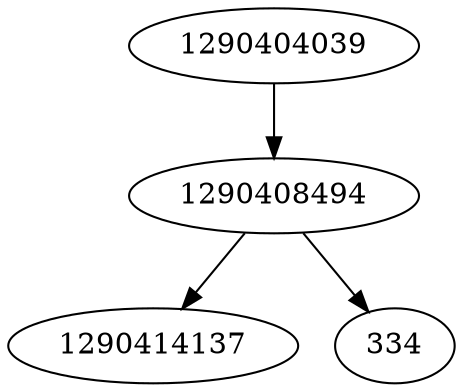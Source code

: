 strict digraph  {
1290408494;
1290414137;
334;
1290404039;
1290408494 -> 334;
1290408494 -> 1290414137;
1290404039 -> 1290408494;
}
